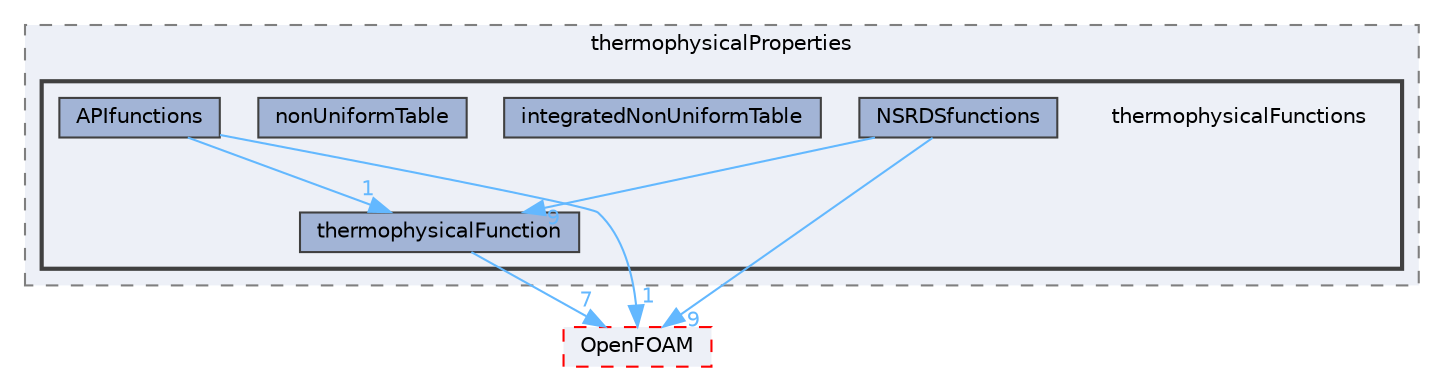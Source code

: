 digraph "src/thermophysicalModels/thermophysicalProperties/thermophysicalFunctions"
{
 // LATEX_PDF_SIZE
  bgcolor="transparent";
  edge [fontname=Helvetica,fontsize=10,labelfontname=Helvetica,labelfontsize=10];
  node [fontname=Helvetica,fontsize=10,shape=box,height=0.2,width=0.4];
  compound=true
  subgraph clusterdir_e18d608ec106eacfb005ee36ef0e1b8f {
    graph [ bgcolor="#edf0f7", pencolor="grey50", label="thermophysicalProperties", fontname=Helvetica,fontsize=10 style="filled,dashed", URL="dir_e18d608ec106eacfb005ee36ef0e1b8f.html",tooltip=""]
  subgraph clusterdir_27325e2ddd74e88cbda26832a28f3aa6 {
    graph [ bgcolor="#edf0f7", pencolor="grey25", label="", fontname=Helvetica,fontsize=10 style="filled,bold", URL="dir_27325e2ddd74e88cbda26832a28f3aa6.html",tooltip=""]
    dir_27325e2ddd74e88cbda26832a28f3aa6 [shape=plaintext, label="thermophysicalFunctions"];
  dir_51d0b3ee73f4e2c131fab56e7c705be9 [label="APIfunctions", fillcolor="#a2b4d6", color="grey25", style="filled", URL="dir_51d0b3ee73f4e2c131fab56e7c705be9.html",tooltip=""];
  dir_23a44b3534a5d5ddd169b5939bc0ceeb [label="integratedNonUniformTable", fillcolor="#a2b4d6", color="grey25", style="filled", URL="dir_23a44b3534a5d5ddd169b5939bc0ceeb.html",tooltip=""];
  dir_f92240a9cf2e723af055901552368d20 [label="nonUniformTable", fillcolor="#a2b4d6", color="grey25", style="filled", URL="dir_f92240a9cf2e723af055901552368d20.html",tooltip=""];
  dir_f2d58588419466b9268946ceebdff143 [label="NSRDSfunctions", fillcolor="#a2b4d6", color="grey25", style="filled", URL="dir_f2d58588419466b9268946ceebdff143.html",tooltip=""];
  dir_0f4ae4fa6e44c33c97a6e041f534b271 [label="thermophysicalFunction", fillcolor="#a2b4d6", color="grey25", style="filled", URL="dir_0f4ae4fa6e44c33c97a6e041f534b271.html",tooltip=""];
  }
  }
  dir_c5473ff19b20e6ec4dfe5c310b3778a8 [label="OpenFOAM", fillcolor="#edf0f7", color="red", style="filled,dashed", URL="dir_c5473ff19b20e6ec4dfe5c310b3778a8.html",tooltip=""];
  dir_51d0b3ee73f4e2c131fab56e7c705be9->dir_0f4ae4fa6e44c33c97a6e041f534b271 [headlabel="1", labeldistance=1.5 headhref="dir_000114_004020.html" href="dir_000114_004020.html" color="steelblue1" fontcolor="steelblue1"];
  dir_51d0b3ee73f4e2c131fab56e7c705be9->dir_c5473ff19b20e6ec4dfe5c310b3778a8 [headlabel="1", labeldistance=1.5 headhref="dir_000114_002695.html" href="dir_000114_002695.html" color="steelblue1" fontcolor="steelblue1"];
  dir_f2d58588419466b9268946ceebdff143->dir_0f4ae4fa6e44c33c97a6e041f534b271 [headlabel="9", labeldistance=1.5 headhref="dir_002623_004020.html" href="dir_002623_004020.html" color="steelblue1" fontcolor="steelblue1"];
  dir_f2d58588419466b9268946ceebdff143->dir_c5473ff19b20e6ec4dfe5c310b3778a8 [headlabel="9", labeldistance=1.5 headhref="dir_002623_002695.html" href="dir_002623_002695.html" color="steelblue1" fontcolor="steelblue1"];
  dir_0f4ae4fa6e44c33c97a6e041f534b271->dir_c5473ff19b20e6ec4dfe5c310b3778a8 [headlabel="7", labeldistance=1.5 headhref="dir_004020_002695.html" href="dir_004020_002695.html" color="steelblue1" fontcolor="steelblue1"];
}

